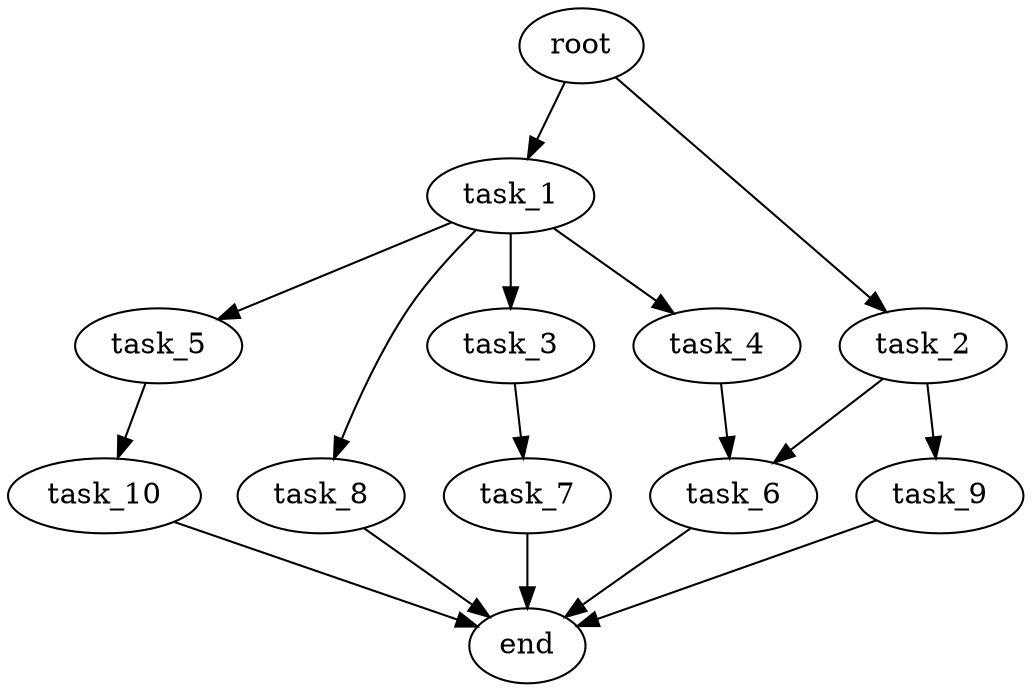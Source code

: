 digraph G {
  root [size="0.000000e+00"];
  task_1 [size="4.326750e+09"];
  task_2 [size="9.107212e+09"];
  task_3 [size="5.550731e+08"];
  task_4 [size="1.242487e+09"];
  task_5 [size="1.531002e+09"];
  task_6 [size="1.647406e+09"];
  task_7 [size="3.227285e+09"];
  task_8 [size="7.093612e+09"];
  task_9 [size="3.460885e+09"];
  task_10 [size="9.409100e+09"];
  end [size="0.000000e+00"];

  root -> task_1 [size="1.000000e-12"];
  root -> task_2 [size="1.000000e-12"];
  task_1 -> task_3 [size="5.550731e+07"];
  task_1 -> task_4 [size="1.242487e+08"];
  task_1 -> task_5 [size="1.531002e+08"];
  task_1 -> task_8 [size="7.093612e+08"];
  task_2 -> task_6 [size="8.237031e+07"];
  task_2 -> task_9 [size="3.460885e+08"];
  task_3 -> task_7 [size="3.227285e+08"];
  task_4 -> task_6 [size="8.237031e+07"];
  task_5 -> task_10 [size="9.409100e+08"];
  task_6 -> end [size="1.000000e-12"];
  task_7 -> end [size="1.000000e-12"];
  task_8 -> end [size="1.000000e-12"];
  task_9 -> end [size="1.000000e-12"];
  task_10 -> end [size="1.000000e-12"];
}
